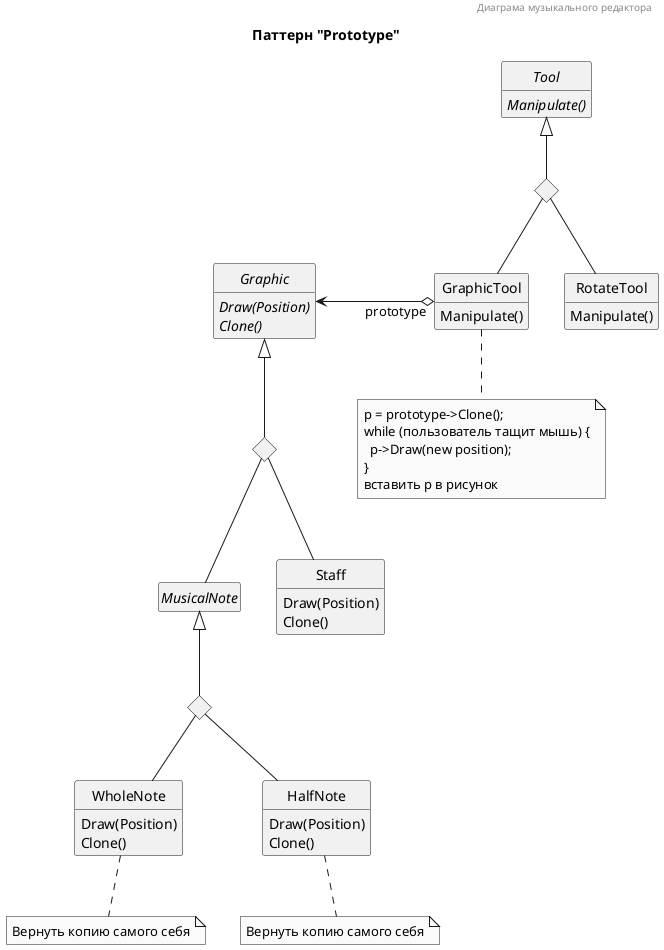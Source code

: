 @startuml

skinparam {
  groupInheritance 2
  linetype rectangle
  style strictuml
  monochrome true
}

hide empty members
title Паттерн "Prototype"
header Диаграма музыкального редактора

diamond " " as C1
diamond " " as C2
diamond " " as C3

abstract class Tool {
  {abstract} Manipulate()
}

abstract class Graphic {
  {abstract} Draw(Position)
  {abstract} Clone()
}

class RotateTool {
  Manipulate()
}

class GraphicTool {
  Manipulate()
}

note bottom of GraphicTool
  p = prototype->Clone();
  while (пользователь тащит мышь) {
    p->Draw(new position);
  }
  вставить p в рисунок
end note

class Staff {
  Draw(Position)
  Clone()
}

abstract class MusicalNote {
}

class WholeNote {
  Draw(Position)
  Clone()
}

note bottom of WholeNote
  Вернуть копию самого себя
end note

class HalfNote {
  Draw(Position)
  Clone()
}

note bottom of HalfNote
  Вернуть копию самого себя
end note

GraphicTool "prototype" o-l-> Graphic : \t\t\t
RotateTool -u- C1
GraphicTool -u- C1
C1 -u-|> Tool
Staff -u- C2
MusicalNote -u- C2
C2 -u-|> Graphic
WholeNote -u- C3
HalfNote -u- C3
C3 -u-|> MusicalNote

@enduml
